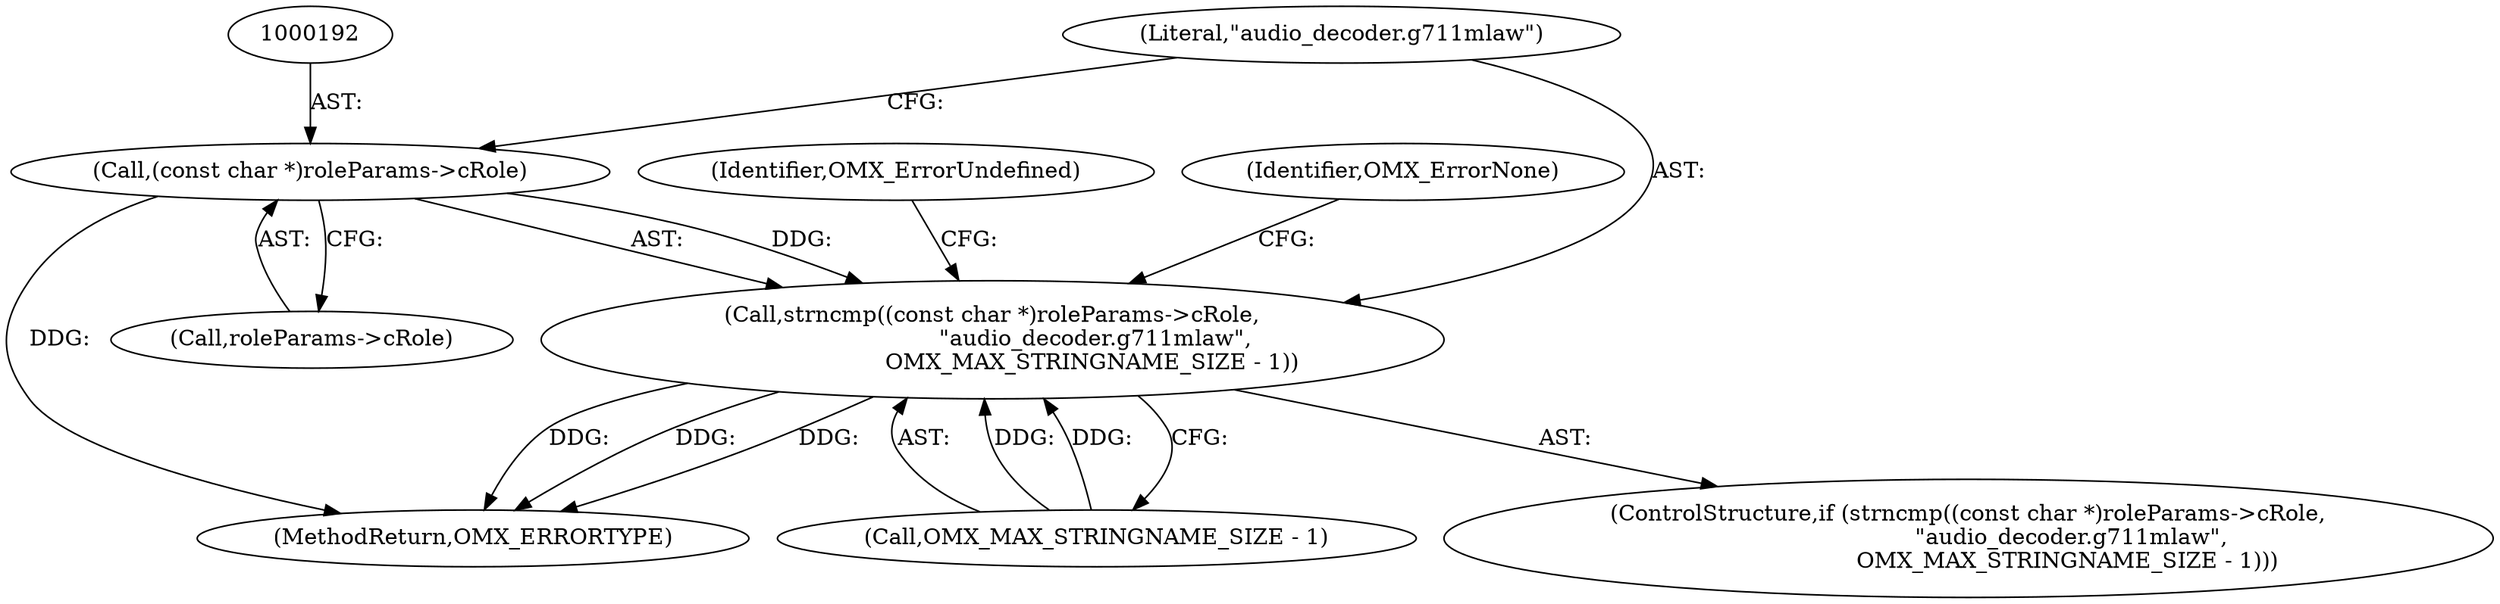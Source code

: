 digraph "0_Android_295c883fe3105b19bcd0f9e07d54c6b589fc5bff_20@pointer" {
"1000191" [label="(Call,(const char *)roleParams->cRole)"];
"1000190" [label="(Call,strncmp((const char *)roleParams->cRole,\n                             \"audio_decoder.g711mlaw\",\n                            OMX_MAX_STRINGNAME_SIZE - 1))"];
"1000190" [label="(Call,strncmp((const char *)roleParams->cRole,\n                             \"audio_decoder.g711mlaw\",\n                            OMX_MAX_STRINGNAME_SIZE - 1))"];
"1000189" [label="(ControlStructure,if (strncmp((const char *)roleParams->cRole,\n                             \"audio_decoder.g711mlaw\",\n                            OMX_MAX_STRINGNAME_SIZE - 1)))"];
"1000226" [label="(MethodReturn,OMX_ERRORTYPE)"];
"1000191" [label="(Call,(const char *)roleParams->cRole)"];
"1000193" [label="(Call,roleParams->cRole)"];
"1000202" [label="(Identifier,OMX_ErrorUndefined)"];
"1000220" [label="(Identifier,OMX_ErrorNone)"];
"1000196" [label="(Literal,\"audio_decoder.g711mlaw\")"];
"1000197" [label="(Call,OMX_MAX_STRINGNAME_SIZE - 1)"];
"1000191" -> "1000190"  [label="AST: "];
"1000191" -> "1000193"  [label="CFG: "];
"1000192" -> "1000191"  [label="AST: "];
"1000193" -> "1000191"  [label="AST: "];
"1000196" -> "1000191"  [label="CFG: "];
"1000191" -> "1000226"  [label="DDG: "];
"1000191" -> "1000190"  [label="DDG: "];
"1000190" -> "1000189"  [label="AST: "];
"1000190" -> "1000197"  [label="CFG: "];
"1000196" -> "1000190"  [label="AST: "];
"1000197" -> "1000190"  [label="AST: "];
"1000202" -> "1000190"  [label="CFG: "];
"1000220" -> "1000190"  [label="CFG: "];
"1000190" -> "1000226"  [label="DDG: "];
"1000190" -> "1000226"  [label="DDG: "];
"1000190" -> "1000226"  [label="DDG: "];
"1000197" -> "1000190"  [label="DDG: "];
"1000197" -> "1000190"  [label="DDG: "];
}
